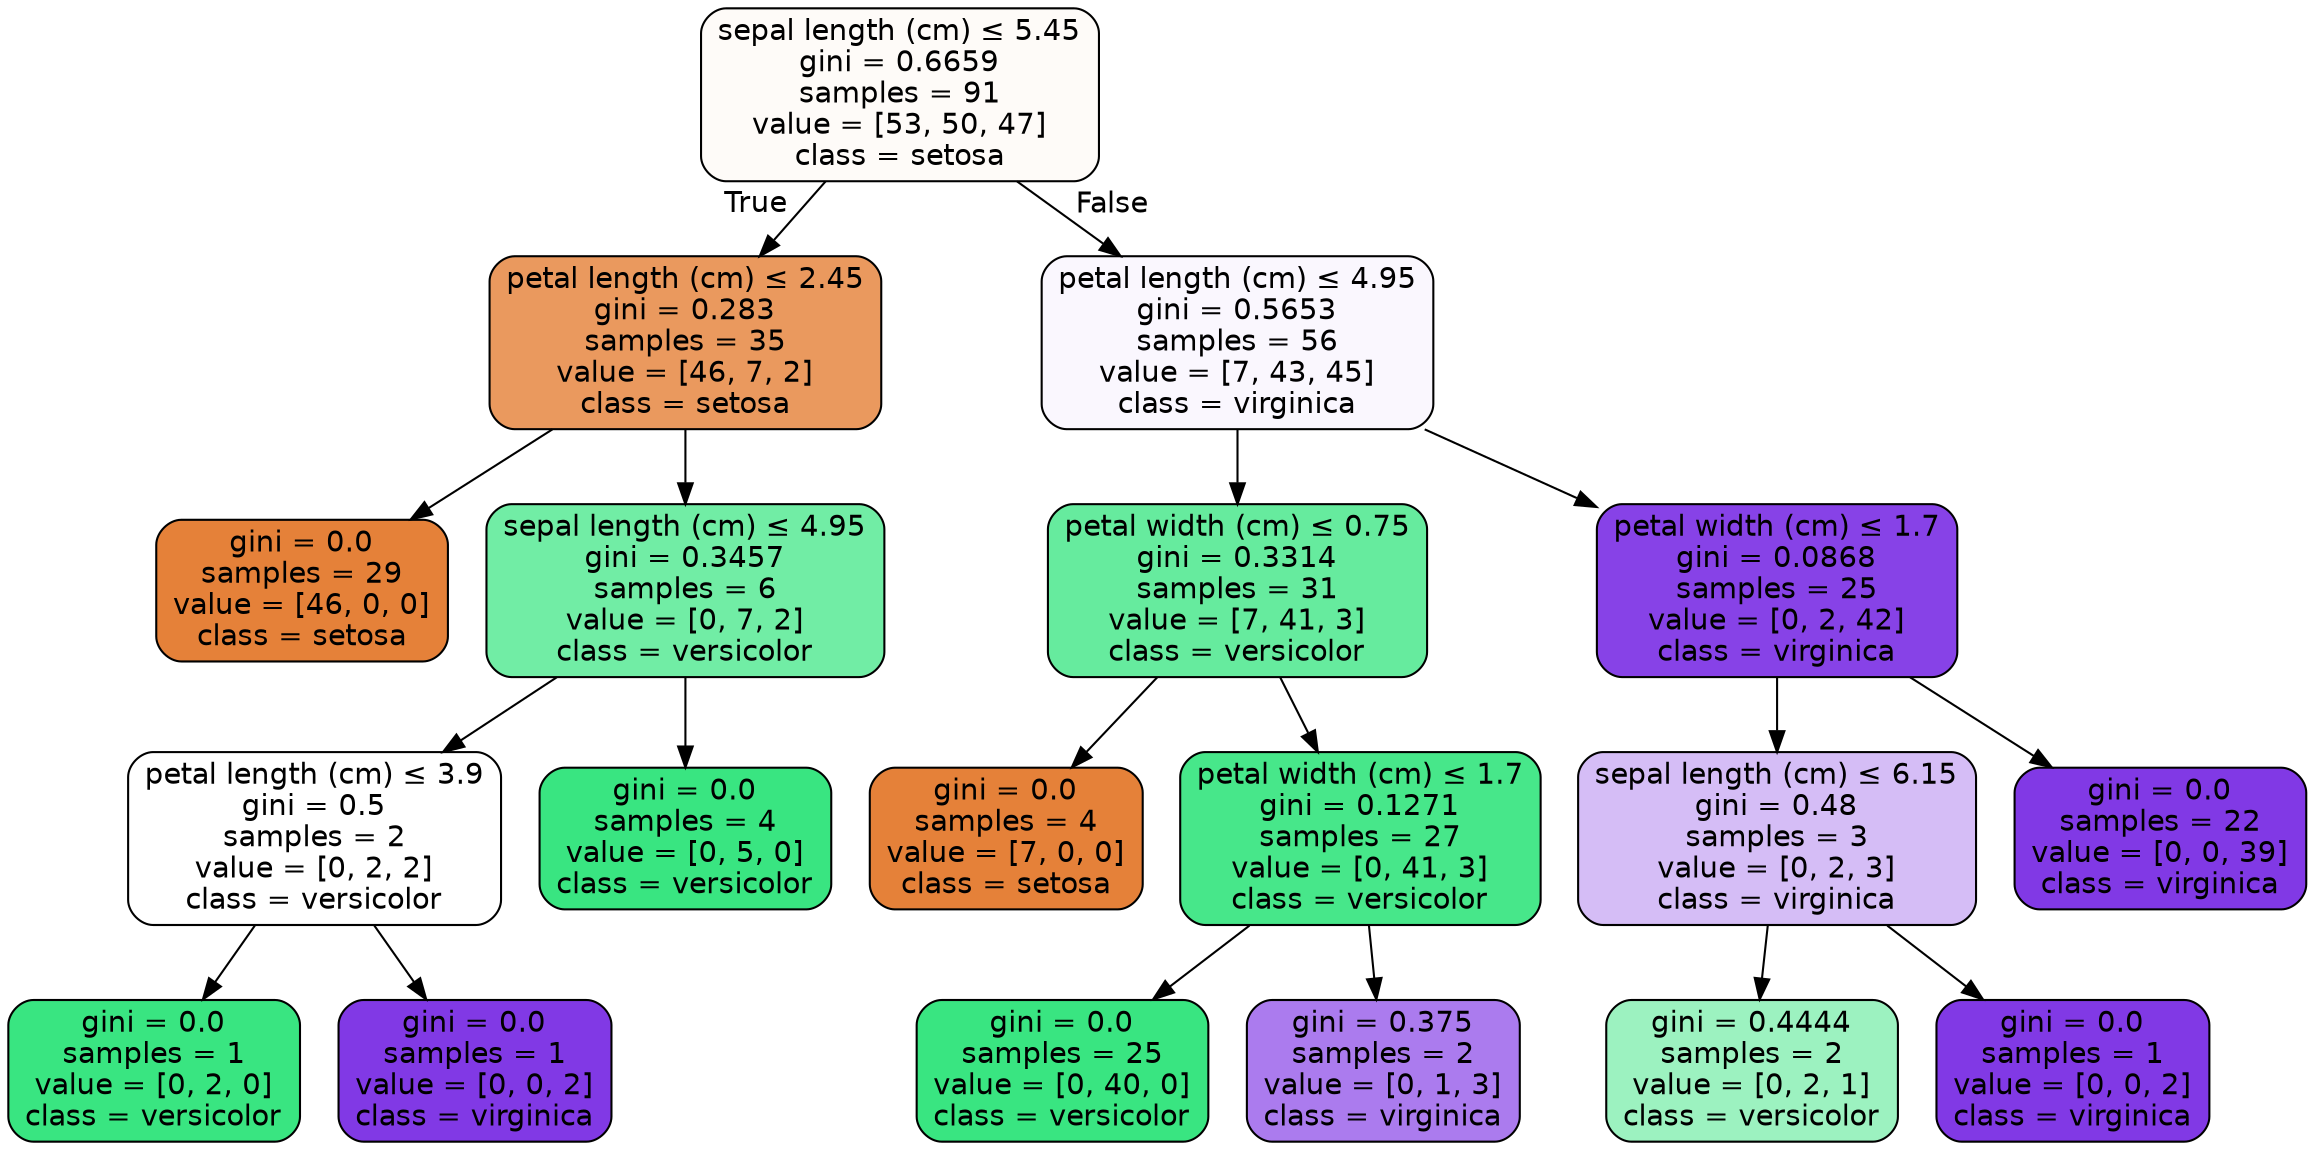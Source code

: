 digraph Tree {
node [shape=box, style="filled, rounded", color="black", fontname=helvetica] ;
edge [fontname=helvetica] ;
0 [label=<sepal length (cm) &le; 5.45<br/>gini = 0.6659<br/>samples = 91<br/>value = [53, 50, 47]<br/>class = setosa>, fillcolor="#e5813908"] ;
1 [label=<petal length (cm) &le; 2.45<br/>gini = 0.283<br/>samples = 35<br/>value = [46, 7, 2]<br/>class = setosa>, fillcolor="#e58139cf"] ;
0 -> 1 [labeldistance=2.5, labelangle=45, headlabel="True"] ;
2 [label=<gini = 0.0<br/>samples = 29<br/>value = [46, 0, 0]<br/>class = setosa>, fillcolor="#e58139ff"] ;
1 -> 2 ;
3 [label=<sepal length (cm) &le; 4.95<br/>gini = 0.3457<br/>samples = 6<br/>value = [0, 7, 2]<br/>class = versicolor>, fillcolor="#39e581b6"] ;
1 -> 3 ;
4 [label=<petal length (cm) &le; 3.9<br/>gini = 0.5<br/>samples = 2<br/>value = [0, 2, 2]<br/>class = versicolor>, fillcolor="#39e58100"] ;
3 -> 4 ;
5 [label=<gini = 0.0<br/>samples = 1<br/>value = [0, 2, 0]<br/>class = versicolor>, fillcolor="#39e581ff"] ;
4 -> 5 ;
6 [label=<gini = 0.0<br/>samples = 1<br/>value = [0, 0, 2]<br/>class = virginica>, fillcolor="#8139e5ff"] ;
4 -> 6 ;
7 [label=<gini = 0.0<br/>samples = 4<br/>value = [0, 5, 0]<br/>class = versicolor>, fillcolor="#39e581ff"] ;
3 -> 7 ;
8 [label=<petal length (cm) &le; 4.95<br/>gini = 0.5653<br/>samples = 56<br/>value = [7, 43, 45]<br/>class = virginica>, fillcolor="#8139e50a"] ;
0 -> 8 [labeldistance=2.5, labelangle=-45, headlabel="False"] ;
9 [label=<petal width (cm) &le; 0.75<br/>gini = 0.3314<br/>samples = 31<br/>value = [7, 41, 3]<br/>class = versicolor>, fillcolor="#39e581c5"] ;
8 -> 9 ;
10 [label=<gini = 0.0<br/>samples = 4<br/>value = [7, 0, 0]<br/>class = setosa>, fillcolor="#e58139ff"] ;
9 -> 10 ;
11 [label=<petal width (cm) &le; 1.7<br/>gini = 0.1271<br/>samples = 27<br/>value = [0, 41, 3]<br/>class = versicolor>, fillcolor="#39e581ec"] ;
9 -> 11 ;
12 [label=<gini = 0.0<br/>samples = 25<br/>value = [0, 40, 0]<br/>class = versicolor>, fillcolor="#39e581ff"] ;
11 -> 12 ;
13 [label=<gini = 0.375<br/>samples = 2<br/>value = [0, 1, 3]<br/>class = virginica>, fillcolor="#8139e5aa"] ;
11 -> 13 ;
14 [label=<petal width (cm) &le; 1.7<br/>gini = 0.0868<br/>samples = 25<br/>value = [0, 2, 42]<br/>class = virginica>, fillcolor="#8139e5f3"] ;
8 -> 14 ;
15 [label=<sepal length (cm) &le; 6.15<br/>gini = 0.48<br/>samples = 3<br/>value = [0, 2, 3]<br/>class = virginica>, fillcolor="#8139e555"] ;
14 -> 15 ;
16 [label=<gini = 0.4444<br/>samples = 2<br/>value = [0, 2, 1]<br/>class = versicolor>, fillcolor="#39e5817f"] ;
15 -> 16 ;
17 [label=<gini = 0.0<br/>samples = 1<br/>value = [0, 0, 2]<br/>class = virginica>, fillcolor="#8139e5ff"] ;
15 -> 17 ;
18 [label=<gini = 0.0<br/>samples = 22<br/>value = [0, 0, 39]<br/>class = virginica>, fillcolor="#8139e5ff"] ;
14 -> 18 ;
}